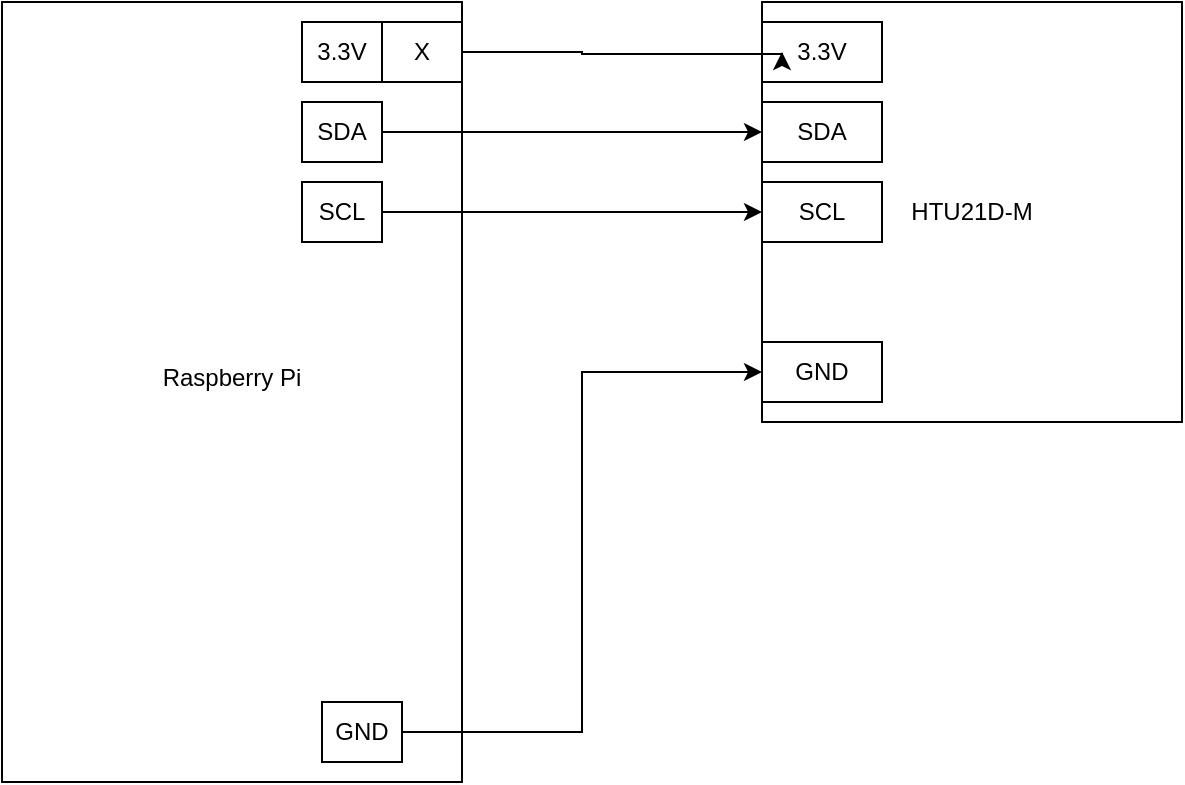<mxfile version="24.4.8" type="device">
  <diagram name="Page-1" id="LaBb1xaqWIHKG7blIkQ6">
    <mxGraphModel dx="1194" dy="637" grid="1" gridSize="10" guides="1" tooltips="1" connect="1" arrows="1" fold="1" page="1" pageScale="1" pageWidth="827" pageHeight="1169" math="0" shadow="0">
      <root>
        <mxCell id="0" />
        <mxCell id="1" parent="0" />
        <mxCell id="BsoCpErELxEFF1DA35jK-1" value="Raspberry Pi&lt;div&gt;&lt;br&gt;&lt;/div&gt;" style="rounded=0;whiteSpace=wrap;html=1;" vertex="1" parent="1">
          <mxGeometry x="150" y="80" width="230" height="390" as="geometry" />
        </mxCell>
        <mxCell id="BsoCpErELxEFF1DA35jK-2" value="HTU21D-M" style="rounded=0;whiteSpace=wrap;html=1;" vertex="1" parent="1">
          <mxGeometry x="530" y="80" width="210" height="210" as="geometry" />
        </mxCell>
        <mxCell id="BsoCpErELxEFF1DA35jK-3" value="3.3V" style="rounded=0;whiteSpace=wrap;html=1;" vertex="1" parent="1">
          <mxGeometry x="530" y="90" width="60" height="30" as="geometry" />
        </mxCell>
        <mxCell id="BsoCpErELxEFF1DA35jK-4" value="GND" style="rounded=0;whiteSpace=wrap;html=1;" vertex="1" parent="1">
          <mxGeometry x="530" y="250" width="60" height="30" as="geometry" />
        </mxCell>
        <mxCell id="BsoCpErELxEFF1DA35jK-5" value="SDA" style="rounded=0;whiteSpace=wrap;html=1;" vertex="1" parent="1">
          <mxGeometry x="530" y="130" width="60" height="30" as="geometry" />
        </mxCell>
        <mxCell id="BsoCpErELxEFF1DA35jK-6" value="SCL" style="rounded=0;whiteSpace=wrap;html=1;" vertex="1" parent="1">
          <mxGeometry x="530" y="170" width="60" height="30" as="geometry" />
        </mxCell>
        <mxCell id="BsoCpErELxEFF1DA35jK-11" style="edgeStyle=orthogonalEdgeStyle;rounded=0;orthogonalLoop=1;jettySize=auto;html=1;entryX=0;entryY=0.5;entryDx=0;entryDy=0;" edge="1" parent="1" source="BsoCpErELxEFF1DA35jK-7">
          <mxGeometry relative="1" as="geometry">
            <mxPoint x="320" y="60" as="sourcePoint" />
            <mxPoint x="540" y="105" as="targetPoint" />
            <Array as="points">
              <mxPoint x="440" y="105" />
              <mxPoint x="440" y="106" />
            </Array>
          </mxGeometry>
        </mxCell>
        <mxCell id="BsoCpErELxEFF1DA35jK-7" value="3.3V" style="rounded=0;whiteSpace=wrap;html=1;" vertex="1" parent="1">
          <mxGeometry x="300" y="90" width="40" height="30" as="geometry" />
        </mxCell>
        <mxCell id="BsoCpErELxEFF1DA35jK-8" value="X" style="rounded=0;whiteSpace=wrap;html=1;" vertex="1" parent="1">
          <mxGeometry x="340" y="90" width="40" height="30" as="geometry" />
        </mxCell>
        <mxCell id="BsoCpErELxEFF1DA35jK-10" style="edgeStyle=orthogonalEdgeStyle;rounded=0;orthogonalLoop=1;jettySize=auto;html=1;entryX=0;entryY=0.5;entryDx=0;entryDy=0;" edge="1" parent="1" source="BsoCpErELxEFF1DA35jK-9" target="BsoCpErELxEFF1DA35jK-4">
          <mxGeometry relative="1" as="geometry" />
        </mxCell>
        <mxCell id="BsoCpErELxEFF1DA35jK-9" value="GND" style="rounded=0;whiteSpace=wrap;html=1;" vertex="1" parent="1">
          <mxGeometry x="310" y="430" width="40" height="30" as="geometry" />
        </mxCell>
        <mxCell id="BsoCpErELxEFF1DA35jK-14" style="edgeStyle=orthogonalEdgeStyle;rounded=0;orthogonalLoop=1;jettySize=auto;html=1;entryX=0;entryY=0.5;entryDx=0;entryDy=0;" edge="1" parent="1" source="BsoCpErELxEFF1DA35jK-12" target="BsoCpErELxEFF1DA35jK-5">
          <mxGeometry relative="1" as="geometry" />
        </mxCell>
        <mxCell id="BsoCpErELxEFF1DA35jK-12" value="SDA" style="rounded=0;whiteSpace=wrap;html=1;" vertex="1" parent="1">
          <mxGeometry x="300" y="130" width="40" height="30" as="geometry" />
        </mxCell>
        <mxCell id="BsoCpErELxEFF1DA35jK-15" style="edgeStyle=orthogonalEdgeStyle;rounded=0;orthogonalLoop=1;jettySize=auto;html=1;entryX=0;entryY=0.5;entryDx=0;entryDy=0;" edge="1" parent="1" source="BsoCpErELxEFF1DA35jK-13" target="BsoCpErELxEFF1DA35jK-6">
          <mxGeometry relative="1" as="geometry" />
        </mxCell>
        <mxCell id="BsoCpErELxEFF1DA35jK-13" value="SCL" style="rounded=0;whiteSpace=wrap;html=1;" vertex="1" parent="1">
          <mxGeometry x="300" y="170" width="40" height="30" as="geometry" />
        </mxCell>
      </root>
    </mxGraphModel>
  </diagram>
</mxfile>
